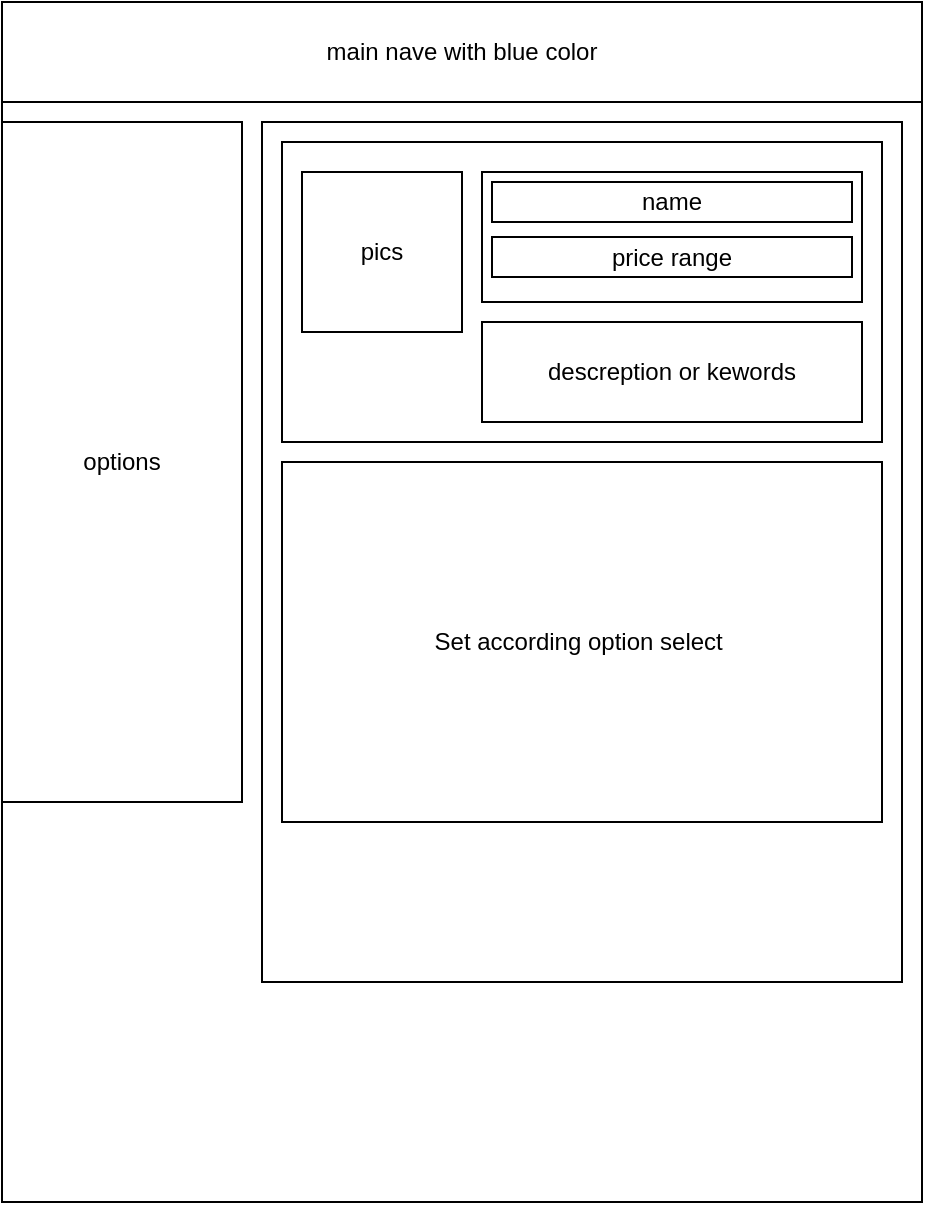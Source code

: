 <mxfile>
    <diagram id="60uOM9tHOVsSC-Th2LK7" name="Page-1">
        <mxGraphModel dx="565" dy="314" grid="1" gridSize="10" guides="1" tooltips="1" connect="1" arrows="1" fold="1" page="1" pageScale="1" pageWidth="850" pageHeight="1100" math="0" shadow="0">
            <root>
                <mxCell id="0"/>
                <mxCell id="1" parent="0"/>
                <mxCell id="2" value="" style="rounded=0;whiteSpace=wrap;html=1;" parent="1" vertex="1">
                    <mxGeometry x="100" y="20" width="460" height="600" as="geometry"/>
                </mxCell>
                <mxCell id="3" value="main nave with blue color" style="rounded=0;whiteSpace=wrap;html=1;" parent="1" vertex="1">
                    <mxGeometry x="100" y="20" width="460" height="50" as="geometry"/>
                </mxCell>
                <mxCell id="4" value="options" style="rounded=0;whiteSpace=wrap;html=1;" parent="1" vertex="1">
                    <mxGeometry x="100" y="80" width="120" height="340" as="geometry"/>
                </mxCell>
                <mxCell id="5" value="" style="rounded=0;whiteSpace=wrap;html=1;" parent="1" vertex="1">
                    <mxGeometry x="230" y="80" width="320" height="430" as="geometry"/>
                </mxCell>
                <mxCell id="6" value="" style="rounded=0;whiteSpace=wrap;html=1;" vertex="1" parent="1">
                    <mxGeometry x="240" y="90" width="300" height="150" as="geometry"/>
                </mxCell>
                <mxCell id="7" value="pics" style="whiteSpace=wrap;html=1;aspect=fixed;" vertex="1" parent="1">
                    <mxGeometry x="250" y="105" width="80" height="80" as="geometry"/>
                </mxCell>
                <mxCell id="8" value="" style="rounded=0;whiteSpace=wrap;html=1;" vertex="1" parent="1">
                    <mxGeometry x="340" y="105" width="190" height="65" as="geometry"/>
                </mxCell>
                <mxCell id="10" value="name" style="rounded=0;whiteSpace=wrap;html=1;" vertex="1" parent="1">
                    <mxGeometry x="345" y="110" width="180" height="20" as="geometry"/>
                </mxCell>
                <mxCell id="11" value="price range" style="rounded=0;whiteSpace=wrap;html=1;" vertex="1" parent="1">
                    <mxGeometry x="345" y="137.5" width="180" height="20" as="geometry"/>
                </mxCell>
                <mxCell id="13" value="descreption or kewords" style="rounded=0;whiteSpace=wrap;html=1;" vertex="1" parent="1">
                    <mxGeometry x="340" y="180" width="190" height="50" as="geometry"/>
                </mxCell>
                <mxCell id="14" value="Set according option select&amp;nbsp;" style="rounded=0;whiteSpace=wrap;html=1;" vertex="1" parent="1">
                    <mxGeometry x="240" y="250" width="300" height="180" as="geometry"/>
                </mxCell>
            </root>
        </mxGraphModel>
    </diagram>
</mxfile>